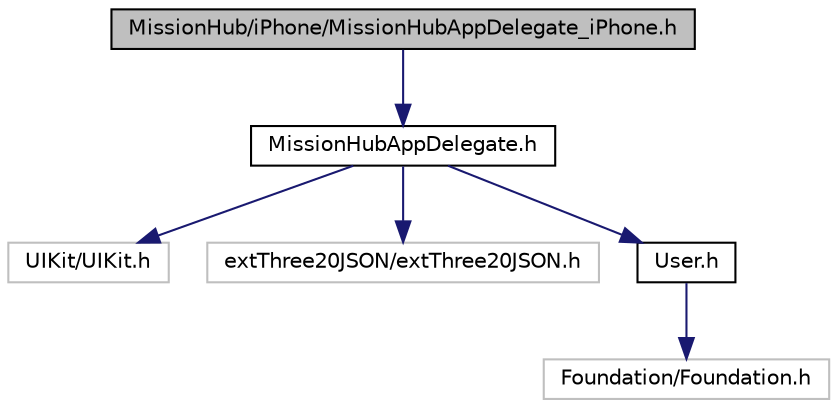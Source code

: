 digraph G
{
  edge [fontname="Helvetica",fontsize="10",labelfontname="Helvetica",labelfontsize="10"];
  node [fontname="Helvetica",fontsize="10",shape=record];
  Node1 [label="MissionHub/iPhone/MissionHubAppDelegate_iPhone.h",height=0.2,width=0.4,color="black", fillcolor="grey75", style="filled" fontcolor="black"];
  Node1 -> Node2 [color="midnightblue",fontsize="10",style="solid",fontname="Helvetica"];
  Node2 [label="MissionHubAppDelegate.h",height=0.2,width=0.4,color="black", fillcolor="white", style="filled",URL="$_mission_hub_app_delegate_8h.html"];
  Node2 -> Node3 [color="midnightblue",fontsize="10",style="solid",fontname="Helvetica"];
  Node3 [label="UIKit/UIKit.h",height=0.2,width=0.4,color="grey75", fillcolor="white", style="filled"];
  Node2 -> Node4 [color="midnightblue",fontsize="10",style="solid",fontname="Helvetica"];
  Node4 [label="extThree20JSON/extThree20JSON.h",height=0.2,width=0.4,color="grey75", fillcolor="white", style="filled"];
  Node2 -> Node5 [color="midnightblue",fontsize="10",style="solid",fontname="Helvetica"];
  Node5 [label="User.h",height=0.2,width=0.4,color="black", fillcolor="white", style="filled",URL="$_user_8h.html"];
  Node5 -> Node6 [color="midnightblue",fontsize="10",style="solid",fontname="Helvetica"];
  Node6 [label="Foundation/Foundation.h",height=0.2,width=0.4,color="grey75", fillcolor="white", style="filled"];
}
